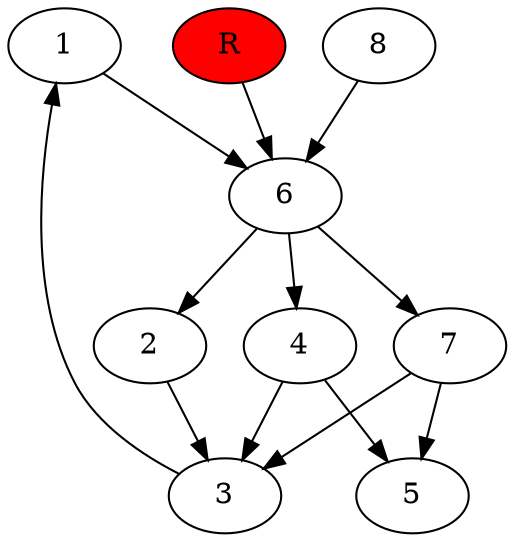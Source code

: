 digraph prb977 {
	1
	2
	3
	4
	5
	6
	7
	8
	R [fillcolor="#ff0000" style=filled]
	1 -> 6
	2 -> 3
	3 -> 1
	4 -> 3
	4 -> 5
	6 -> 2
	6 -> 4
	6 -> 7
	7 -> 3
	7 -> 5
	8 -> 6
	R -> 6
}
